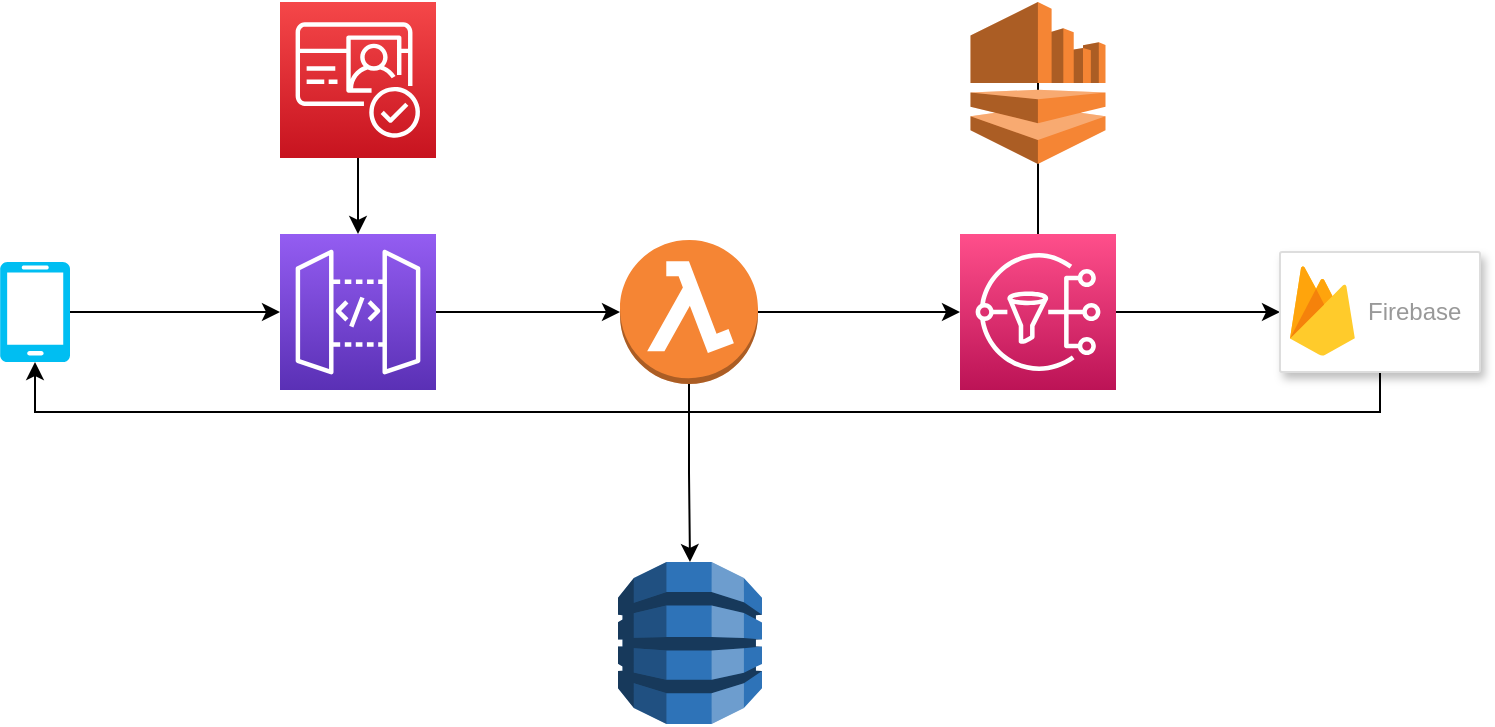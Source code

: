 <mxfile version="18.2.1" type="github">
  <diagram id="8dOqQhNxFz7nHlCJ9IUA" name="Page-1">
    <mxGraphModel dx="868" dy="482" grid="1" gridSize="10" guides="1" tooltips="1" connect="1" arrows="1" fold="1" page="1" pageScale="1" pageWidth="850" pageHeight="1100" math="0" shadow="0">
      <root>
        <mxCell id="0" />
        <mxCell id="1" parent="0" />
        <mxCell id="uQbY0OOqVsN9o2MsZS_4-6" value="" style="edgeStyle=orthogonalEdgeStyle;rounded=0;orthogonalLoop=1;jettySize=auto;html=1;" edge="1" parent="1" source="uQbY0OOqVsN9o2MsZS_4-2" target="uQbY0OOqVsN9o2MsZS_4-3">
          <mxGeometry relative="1" as="geometry" />
        </mxCell>
        <mxCell id="uQbY0OOqVsN9o2MsZS_4-2" value="" style="verticalLabelPosition=bottom;html=1;verticalAlign=top;align=center;strokeColor=none;fillColor=#00BEF2;shape=mxgraph.azure.mobile;pointerEvents=1;" vertex="1" parent="1">
          <mxGeometry x="40" y="130" width="35" height="50" as="geometry" />
        </mxCell>
        <mxCell id="uQbY0OOqVsN9o2MsZS_4-12" value="" style="edgeStyle=orthogonalEdgeStyle;rounded=0;orthogonalLoop=1;jettySize=auto;html=1;" edge="1" parent="1" source="uQbY0OOqVsN9o2MsZS_4-3" target="uQbY0OOqVsN9o2MsZS_4-7">
          <mxGeometry relative="1" as="geometry" />
        </mxCell>
        <mxCell id="uQbY0OOqVsN9o2MsZS_4-3" value="" style="sketch=0;points=[[0,0,0],[0.25,0,0],[0.5,0,0],[0.75,0,0],[1,0,0],[0,1,0],[0.25,1,0],[0.5,1,0],[0.75,1,0],[1,1,0],[0,0.25,0],[0,0.5,0],[0,0.75,0],[1,0.25,0],[1,0.5,0],[1,0.75,0]];outlineConnect=0;fontColor=#232F3E;gradientColor=#945DF2;gradientDirection=north;fillColor=#5A30B5;strokeColor=#ffffff;dashed=0;verticalLabelPosition=bottom;verticalAlign=top;align=center;html=1;fontSize=12;fontStyle=0;aspect=fixed;shape=mxgraph.aws4.resourceIcon;resIcon=mxgraph.aws4.api_gateway;" vertex="1" parent="1">
          <mxGeometry x="180" y="116" width="78" height="78" as="geometry" />
        </mxCell>
        <mxCell id="uQbY0OOqVsN9o2MsZS_4-5" value="" style="edgeStyle=orthogonalEdgeStyle;rounded=0;orthogonalLoop=1;jettySize=auto;html=1;" edge="1" parent="1" source="uQbY0OOqVsN9o2MsZS_4-4" target="uQbY0OOqVsN9o2MsZS_4-3">
          <mxGeometry relative="1" as="geometry" />
        </mxCell>
        <mxCell id="uQbY0OOqVsN9o2MsZS_4-4" value="" style="sketch=0;points=[[0,0,0],[0.25,0,0],[0.5,0,0],[0.75,0,0],[1,0,0],[0,1,0],[0.25,1,0],[0.5,1,0],[0.75,1,0],[1,1,0],[0,0.25,0],[0,0.5,0],[0,0.75,0],[1,0.25,0],[1,0.5,0],[1,0.75,0]];outlineConnect=0;fontColor=#232F3E;gradientColor=#F54749;gradientDirection=north;fillColor=#C7131F;strokeColor=#ffffff;dashed=0;verticalLabelPosition=bottom;verticalAlign=top;align=center;html=1;fontSize=12;fontStyle=0;aspect=fixed;shape=mxgraph.aws4.resourceIcon;resIcon=mxgraph.aws4.cognito;" vertex="1" parent="1">
          <mxGeometry x="180" width="78" height="78" as="geometry" />
        </mxCell>
        <mxCell id="uQbY0OOqVsN9o2MsZS_4-14" value="" style="edgeStyle=orthogonalEdgeStyle;rounded=0;orthogonalLoop=1;jettySize=auto;html=1;" edge="1" parent="1" source="uQbY0OOqVsN9o2MsZS_4-7" target="uQbY0OOqVsN9o2MsZS_4-13">
          <mxGeometry relative="1" as="geometry" />
        </mxCell>
        <mxCell id="uQbY0OOqVsN9o2MsZS_4-16" value="" style="edgeStyle=orthogonalEdgeStyle;rounded=0;orthogonalLoop=1;jettySize=auto;html=1;" edge="1" parent="1" source="uQbY0OOqVsN9o2MsZS_4-7" target="uQbY0OOqVsN9o2MsZS_4-15">
          <mxGeometry relative="1" as="geometry" />
        </mxCell>
        <mxCell id="uQbY0OOqVsN9o2MsZS_4-7" value="" style="outlineConnect=0;dashed=0;verticalLabelPosition=bottom;verticalAlign=top;align=center;html=1;shape=mxgraph.aws3.lambda_function;fillColor=#F58534;gradientColor=none;" vertex="1" parent="1">
          <mxGeometry x="350" y="119" width="69" height="72" as="geometry" />
        </mxCell>
        <mxCell id="uQbY0OOqVsN9o2MsZS_4-13" value="" style="outlineConnect=0;dashed=0;verticalLabelPosition=bottom;verticalAlign=top;align=center;html=1;shape=mxgraph.aws3.dynamo_db;fillColor=#2E73B8;gradientColor=none;" vertex="1" parent="1">
          <mxGeometry x="349" y="280" width="72" height="81" as="geometry" />
        </mxCell>
        <mxCell id="uQbY0OOqVsN9o2MsZS_4-22" value="" style="edgeStyle=orthogonalEdgeStyle;rounded=0;orthogonalLoop=1;jettySize=auto;html=1;" edge="1" parent="1" source="uQbY0OOqVsN9o2MsZS_4-15" target="uQbY0OOqVsN9o2MsZS_4-17">
          <mxGeometry relative="1" as="geometry" />
        </mxCell>
        <mxCell id="uQbY0OOqVsN9o2MsZS_4-24" value="" style="edgeStyle=orthogonalEdgeStyle;rounded=0;orthogonalLoop=1;jettySize=auto;html=1;" edge="1" parent="1" source="uQbY0OOqVsN9o2MsZS_4-15">
          <mxGeometry relative="1" as="geometry">
            <mxPoint x="559" y="27" as="targetPoint" />
          </mxGeometry>
        </mxCell>
        <mxCell id="uQbY0OOqVsN9o2MsZS_4-15" value="" style="sketch=0;points=[[0,0,0],[0.25,0,0],[0.5,0,0],[0.75,0,0],[1,0,0],[0,1,0],[0.25,1,0],[0.5,1,0],[0.75,1,0],[1,1,0],[0,0.25,0],[0,0.5,0],[0,0.75,0],[1,0.25,0],[1,0.5,0],[1,0.75,0]];outlineConnect=0;fontColor=#232F3E;gradientColor=#FF4F8B;gradientDirection=north;fillColor=#BC1356;strokeColor=#ffffff;dashed=0;verticalLabelPosition=bottom;verticalAlign=top;align=center;html=1;fontSize=12;fontStyle=0;aspect=fixed;shape=mxgraph.aws4.resourceIcon;resIcon=mxgraph.aws4.sns;" vertex="1" parent="1">
          <mxGeometry x="520" y="116" width="78" height="78" as="geometry" />
        </mxCell>
        <mxCell id="uQbY0OOqVsN9o2MsZS_4-25" style="edgeStyle=orthogonalEdgeStyle;rounded=0;orthogonalLoop=1;jettySize=auto;html=1;exitX=0.5;exitY=1;exitDx=0;exitDy=0;entryX=0.5;entryY=1;entryDx=0;entryDy=0;entryPerimeter=0;" edge="1" parent="1" source="uQbY0OOqVsN9o2MsZS_4-17" target="uQbY0OOqVsN9o2MsZS_4-2">
          <mxGeometry relative="1" as="geometry" />
        </mxCell>
        <mxCell id="uQbY0OOqVsN9o2MsZS_4-17" value="" style="strokeColor=#dddddd;shadow=1;strokeWidth=1;rounded=1;absoluteArcSize=1;arcSize=2;" vertex="1" parent="1">
          <mxGeometry x="680" y="125" width="100" height="60" as="geometry" />
        </mxCell>
        <mxCell id="uQbY0OOqVsN9o2MsZS_4-18" value="Firebase" style="sketch=0;dashed=0;connectable=0;html=1;fillColor=#5184F3;strokeColor=none;shape=mxgraph.gcp2.firebase;part=1;labelPosition=right;verticalLabelPosition=middle;align=left;verticalAlign=middle;spacingLeft=5;fontColor=#999999;fontSize=12;" vertex="1" parent="uQbY0OOqVsN9o2MsZS_4-17">
          <mxGeometry width="32.4" height="45" relative="1" as="geometry">
            <mxPoint x="5" y="7" as="offset" />
          </mxGeometry>
        </mxCell>
        <mxCell id="uQbY0OOqVsN9o2MsZS_4-21" value="" style="outlineConnect=0;dashed=0;verticalLabelPosition=bottom;verticalAlign=top;align=center;html=1;shape=mxgraph.aws3.kinesis;fillColor=#F58534;gradientColor=none;" vertex="1" parent="1">
          <mxGeometry x="525.25" width="67.5" height="81" as="geometry" />
        </mxCell>
      </root>
    </mxGraphModel>
  </diagram>
</mxfile>

